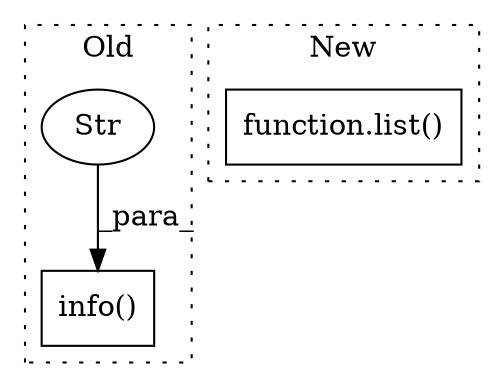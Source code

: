 digraph G {
subgraph cluster0 {
1 [label="info()" a="75" s="4177,4215" l="13,1" shape="box"];
3 [label="Str" a="66" s="4190" l="25" shape="ellipse"];
label = "Old";
style="dotted";
}
subgraph cluster1 {
2 [label="function.list()" a="75" s="3838,3866" l="5,1" shape="box"];
label = "New";
style="dotted";
}
3 -> 1 [label="_para_"];
}